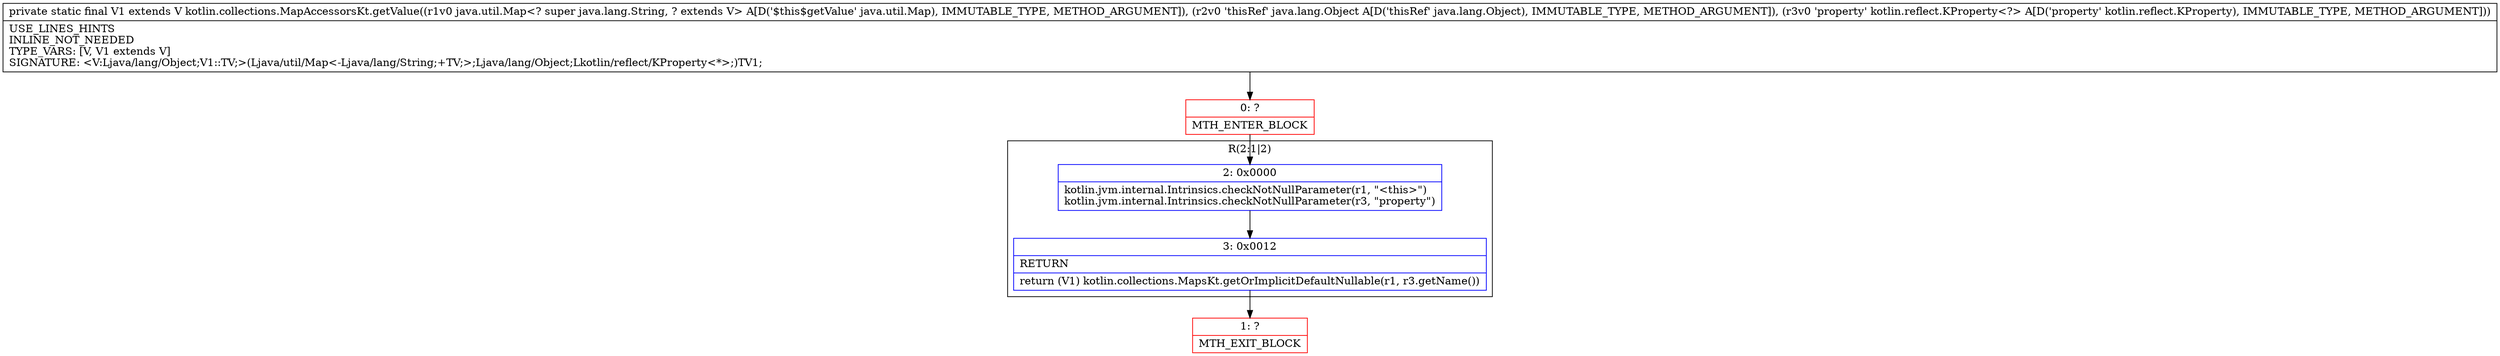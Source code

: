 digraph "CFG forkotlin.collections.MapAccessorsKt.getValue(Ljava\/util\/Map;Ljava\/lang\/Object;Lkotlin\/reflect\/KProperty;)Ljava\/lang\/Object;" {
subgraph cluster_Region_2142076727 {
label = "R(2:1|2)";
node [shape=record,color=blue];
Node_2 [shape=record,label="{2\:\ 0x0000|kotlin.jvm.internal.Intrinsics.checkNotNullParameter(r1, \"\<this\>\")\lkotlin.jvm.internal.Intrinsics.checkNotNullParameter(r3, \"property\")\l}"];
Node_3 [shape=record,label="{3\:\ 0x0012|RETURN\l|return (V1) kotlin.collections.MapsKt.getOrImplicitDefaultNullable(r1, r3.getName())\l}"];
}
Node_0 [shape=record,color=red,label="{0\:\ ?|MTH_ENTER_BLOCK\l}"];
Node_1 [shape=record,color=red,label="{1\:\ ?|MTH_EXIT_BLOCK\l}"];
MethodNode[shape=record,label="{private static final V1 extends V kotlin.collections.MapAccessorsKt.getValue((r1v0 java.util.Map\<? super java.lang.String, ? extends V\> A[D('$this$getValue' java.util.Map), IMMUTABLE_TYPE, METHOD_ARGUMENT]), (r2v0 'thisRef' java.lang.Object A[D('thisRef' java.lang.Object), IMMUTABLE_TYPE, METHOD_ARGUMENT]), (r3v0 'property' kotlin.reflect.KProperty\<?\> A[D('property' kotlin.reflect.KProperty), IMMUTABLE_TYPE, METHOD_ARGUMENT]))  | USE_LINES_HINTS\lINLINE_NOT_NEEDED\lTYPE_VARS: [V, V1 extends V]\lSIGNATURE: \<V:Ljava\/lang\/Object;V1::TV;\>(Ljava\/util\/Map\<\-Ljava\/lang\/String;+TV;\>;Ljava\/lang\/Object;Lkotlin\/reflect\/KProperty\<*\>;)TV1;\l}"];
MethodNode -> Node_0;Node_2 -> Node_3;
Node_3 -> Node_1;
Node_0 -> Node_2;
}

